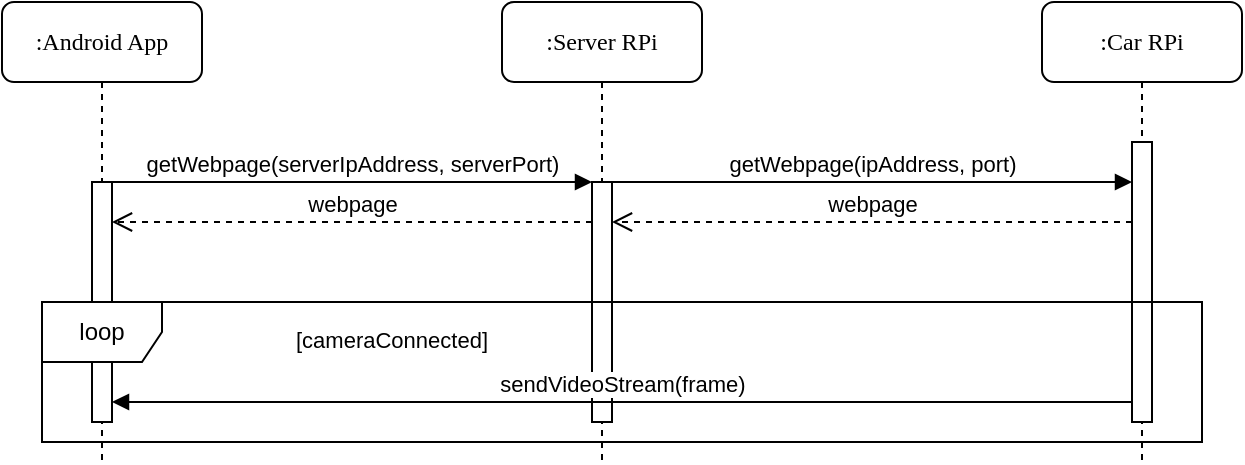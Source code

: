 <mxfile version="12.1.9" type="device" pages="1"><diagram id="C0377f7lJkpHm_13Ajem" name="Page-1"><mxGraphModel dx="1088" dy="585" grid="1" gridSize="10" guides="1" tooltips="1" connect="1" arrows="1" fold="1" page="1" pageScale="1" pageWidth="850" pageHeight="1100" math="0" shadow="0"><root><mxCell id="0"/><mxCell id="1" parent="0"/><mxCell id="aCyrxBg_Qmg60HjZarM2-1" value=":Server RPi" style="shape=umlLifeline;perimeter=lifelinePerimeter;whiteSpace=wrap;html=1;container=1;collapsible=0;recursiveResize=0;outlineConnect=0;rounded=1;shadow=0;comic=0;labelBackgroundColor=none;strokeColor=#000000;strokeWidth=1;fillColor=#FFFFFF;fontFamily=Verdana;fontSize=12;fontColor=#000000;align=center;" parent="1" vertex="1"><mxGeometry x="370" y="210" width="100" height="230" as="geometry"/></mxCell><mxCell id="aCyrxBg_Qmg60HjZarM2-2" value="" style="html=1;points=[];perimeter=orthogonalPerimeter;rounded=0;shadow=0;comic=0;labelBackgroundColor=none;strokeColor=#000000;strokeWidth=1;fillColor=#FFFFFF;fontFamily=Verdana;fontSize=12;fontColor=#000000;align=center;" parent="aCyrxBg_Qmg60HjZarM2-1" vertex="1"><mxGeometry x="45" y="90" width="10" height="120" as="geometry"/></mxCell><mxCell id="aCyrxBg_Qmg60HjZarM2-3" value=":Android App" style="shape=umlLifeline;perimeter=lifelinePerimeter;whiteSpace=wrap;html=1;container=1;collapsible=0;recursiveResize=0;outlineConnect=0;rounded=1;shadow=0;comic=0;labelBackgroundColor=none;strokeColor=#000000;strokeWidth=1;fillColor=#FFFFFF;fontFamily=Verdana;fontSize=12;fontColor=#000000;align=center;" parent="1" vertex="1"><mxGeometry x="120" y="210" width="100" height="230" as="geometry"/></mxCell><mxCell id="aCyrxBg_Qmg60HjZarM2-4" value="" style="html=1;points=[];perimeter=orthogonalPerimeter;rounded=0;shadow=0;comic=0;labelBackgroundColor=none;strokeColor=#000000;strokeWidth=1;fillColor=#FFFFFF;fontFamily=Verdana;fontSize=12;fontColor=#000000;align=center;" parent="aCyrxBg_Qmg60HjZarM2-3" vertex="1"><mxGeometry x="45" y="90" width="10" height="120" as="geometry"/></mxCell><mxCell id="aCyrxBg_Qmg60HjZarM2-8" value=":Car RPi" style="shape=umlLifeline;perimeter=lifelinePerimeter;whiteSpace=wrap;html=1;container=1;collapsible=0;recursiveResize=0;outlineConnect=0;rounded=1;shadow=0;comic=0;labelBackgroundColor=none;strokeColor=#000000;strokeWidth=1;fillColor=#FFFFFF;fontFamily=Verdana;fontSize=12;fontColor=#000000;align=center;" parent="1" vertex="1"><mxGeometry x="640" y="210" width="100" height="230" as="geometry"/></mxCell><mxCell id="aCyrxBg_Qmg60HjZarM2-9" value="" style="html=1;points=[];perimeter=orthogonalPerimeter;rounded=0;shadow=0;comic=0;labelBackgroundColor=none;strokeColor=#000000;strokeWidth=1;fillColor=#FFFFFF;fontFamily=Helvetica;fontSize=11;fontColor=#000000;align=center;" parent="aCyrxBg_Qmg60HjZarM2-8" vertex="1"><mxGeometry x="45" y="70" width="10" height="140" as="geometry"/></mxCell><mxCell id="-M_AvyNQXrLAqXzBYUAP-2" value="getWebpage(serverIpAddress, serverPort)" style="html=1;verticalAlign=bottom;endArrow=block;labelBackgroundColor=#ffffff;fontFamily=Helvetica;fontSize=11;edgeStyle=elbowEdgeStyle;elbow=horizontal;" parent="1" source="aCyrxBg_Qmg60HjZarM2-4" edge="1"><mxGeometry relative="1" as="geometry"><mxPoint x="300" y="300" as="sourcePoint"/><Array as="points"><mxPoint x="415" y="300"/></Array><mxPoint x="415" y="300" as="targetPoint"/></mxGeometry></mxCell><mxCell id="-M_AvyNQXrLAqXzBYUAP-3" value="sendVideoStream(frame)" style="html=1;verticalAlign=bottom;endArrow=block;fontFamily=Helvetica;fontSize=11;" parent="1" source="aCyrxBg_Qmg60HjZarM2-9" target="aCyrxBg_Qmg60HjZarM2-4" edge="1"><mxGeometry width="80" relative="1" as="geometry"><mxPoint x="574" y="330" as="sourcePoint"/><mxPoint x="340" y="330" as="targetPoint"/><Array as="points"><mxPoint x="430" y="410"/></Array></mxGeometry></mxCell><mxCell id="iR_SoEdw4pGb_wk4Cw9l-1" value="webpage" style="html=1;verticalAlign=bottom;endArrow=open;dashed=1;endSize=8;" parent="1" source="aCyrxBg_Qmg60HjZarM2-2" target="aCyrxBg_Qmg60HjZarM2-4" edge="1"><mxGeometry relative="1" as="geometry"><mxPoint x="410" y="320" as="sourcePoint"/><mxPoint x="220" y="430" as="targetPoint"/><Array as="points"><mxPoint x="310" y="320"/></Array></mxGeometry></mxCell><mxCell id="iR_SoEdw4pGb_wk4Cw9l-3" value="loop" style="shape=umlFrame;whiteSpace=wrap;html=1;" parent="1" vertex="1"><mxGeometry x="140" y="360" width="580" height="70" as="geometry"/></mxCell><mxCell id="iR_SoEdw4pGb_wk4Cw9l-4" value="[cameraConnected]" style="text;html=1;resizable=0;points=[];autosize=1;align=left;verticalAlign=top;spacingTop=-4;fontSize=11;labelBackgroundColor=#ffffff;" parent="1" vertex="1"><mxGeometry x="265" y="370" width="110" height="10" as="geometry"/></mxCell><mxCell id="zOJDqCOMRxxiyCR5FdxI-1" value="getWebpage(ipAddress, port)" style="html=1;verticalAlign=bottom;endArrow=block;labelBackgroundColor=#ffffff;fontFamily=Helvetica;fontSize=11;edgeStyle=elbowEdgeStyle;elbow=horizontal;" edge="1" parent="1" target="aCyrxBg_Qmg60HjZarM2-9"><mxGeometry relative="1" as="geometry"><mxPoint x="425" y="300" as="sourcePoint"/><Array as="points"><mxPoint x="605" y="300"/></Array><mxPoint x="605" y="300" as="targetPoint"/></mxGeometry></mxCell><mxCell id="zOJDqCOMRxxiyCR5FdxI-2" value="webpage" style="html=1;verticalAlign=bottom;endArrow=open;dashed=1;endSize=8;" edge="1" parent="1" source="aCyrxBg_Qmg60HjZarM2-9"><mxGeometry relative="1" as="geometry"><mxPoint x="605" y="320" as="sourcePoint"/><mxPoint x="425" y="320" as="targetPoint"/><Array as="points"><mxPoint x="500" y="320"/></Array></mxGeometry></mxCell></root></mxGraphModel></diagram></mxfile>